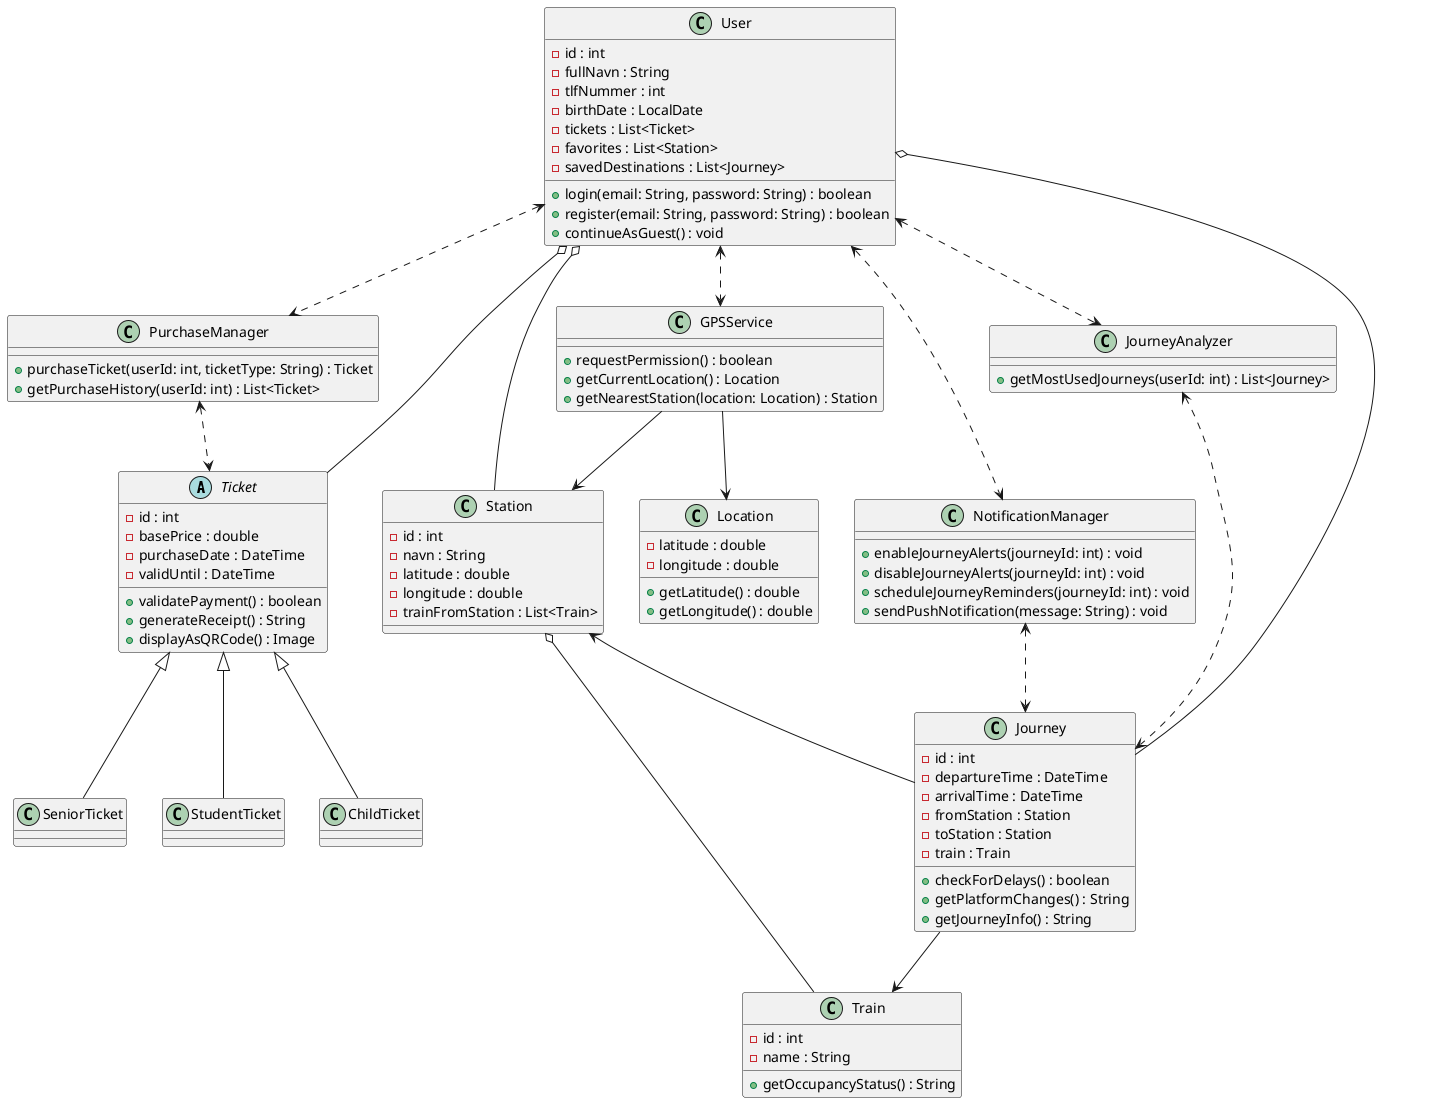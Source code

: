 @startuml

abstract class Ticket {
    - id : int
    - basePrice : double
    - purchaseDate : DateTime
    - validUntil : DateTime
    + validatePayment() : boolean
    + generateReceipt() : String
    + displayAsQRCode() : Image
}

class StudentTicket
class ChildTicket
class SeniorTicket

Ticket <|-- StudentTicket
Ticket <|-- ChildTicket
Ticket <|-- SeniorTicket

class User {
    - id : int
    - fullNavn : String
    - tlfNummer : int
    - birthDate : LocalDate
    - tickets : List<Ticket>
    - favorites : List<Station>
    - savedDestinations : List<Journey>
    + login(email: String, password: String) : boolean
    + register(email: String, password: String) : boolean
    + continueAsGuest() : void
}

class NotificationManager {
    + enableJourneyAlerts(journeyId: int) : void
    + disableJourneyAlerts(journeyId: int) : void
    + scheduleJourneyReminders(journeyId: int) : void
    + sendPushNotification(message: String) : void
}

class PurchaseManager {
    + purchaseTicket(userId: int, ticketType: String) : Ticket
    + getPurchaseHistory(userId: int) : List<Ticket>
}

class JourneyAnalyzer {
    + getMostUsedJourneys(userId: int) : List<Journey>
}

class GPSService {
    + requestPermission() : boolean
    + getCurrentLocation() : Location
    + getNearestStation(location: Location) : Station
}

class Location {
    - latitude : double
    - longitude : double
    + getLatitude() : double
    + getLongitude() : double
}

class Train {
    - id : int
    - name : String
    + getOccupancyStatus() : String
}

class Station {
    - id : int
    - navn : String
    - latitude : double
    - longitude : double
    - trainFromStation : List<Train>
}

class Journey {
    - id : int
    - departureTime : DateTime
    - arrivalTime : DateTime
    - fromStation : Station
    - toStation : Station
    - train : Train
    + checkForDelays() : boolean
    + getPlatformChanges() : String
    + getJourneyInfo() : String
}

User <..> NotificationManager
User <..> PurchaseManager
User <..> JourneyAnalyzer
User <..> GPSService

PurchaseManager <..> Ticket
NotificationManager <..> Journey
JourneyAnalyzer <..> Journey
GPSService --> Station
GPSService --> Location

User o-- Ticket
Station o-- Train
User o-- Station
Station <-- Journey
Journey --> Train
Journey --o User


@enduml
